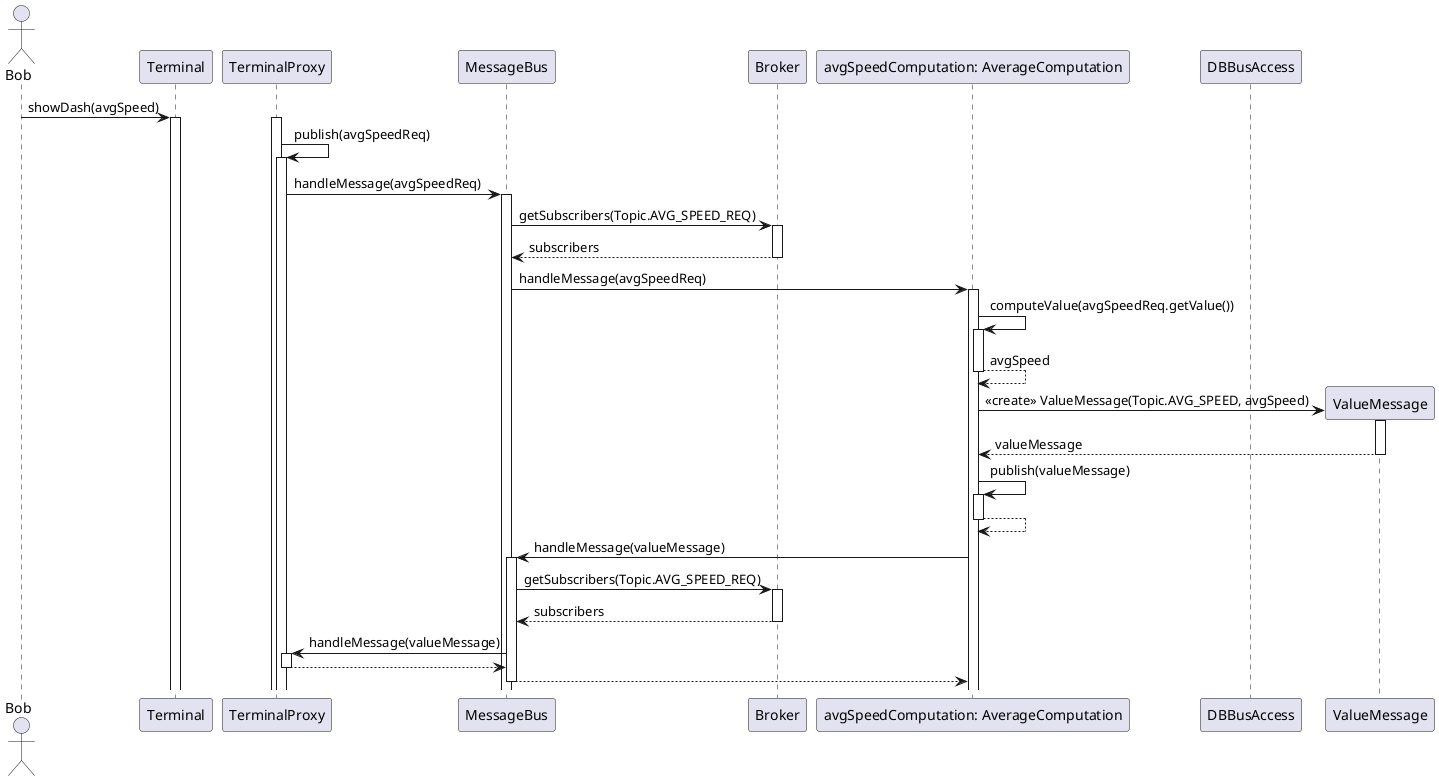 @startuml

actor Bob

participant Terminal

participant TerminalProxy

participant MessageBus

participant Broker


participant "avgSpeedComputation: AverageComputation" as AVGSCALC



participant DBBusAccess

Bob -> Terminal: showDash(avgSpeed)
activate Terminal



activate TerminalProxy

TerminalProxy -> TerminalProxy: publish(avgSpeedReq)
activate TerminalProxy

TerminalProxy -> MessageBus: handleMessage(avgSpeedReq)
activate MessageBus

MessageBus -> Broker: getSubscribers(Topic.AVG_SPEED_REQ)
activate Broker

Broker --> MessageBus: subscribers
deactivate Broker

MessageBus -> AVGSCALC: handleMessage(avgSpeedReq)
activate AVGSCALC

AVGSCALC -> AVGSCALC: computeValue(avgSpeedReq.getValue())
activate AVGSCALC
AVGSCALC --> AVGSCALC: avgSpeed
deactivate AVGSCALC

create ValueMessage

AVGSCALC -> ValueMessage: <<create>> ValueMessage(Topic.AVG_SPEED, avgSpeed)
activate ValueMessage
ValueMessage --> AVGSCALC: valueMessage
deactivate ValueMessage

AVGSCALC -> AVGSCALC: publish(valueMessage)
activate AVGSCALC
AVGSCALC --> AVGSCALC:
deactivate AVGSCALC

AVGSCALC -> MessageBus: handleMessage(valueMessage)
activate MessageBus

MessageBus -> Broker: getSubscribers(Topic.AVG_SPEED_REQ)
activate Broker

Broker --> MessageBus: subscribers
deactivate Broker

MessageBus -> TerminalProxy: handleMessage(valueMessage)
activate TerminalProxy

TerminalProxy --> MessageBus:
deactivate TerminalProxy

MessageBus --> AVGSCALC:
deactivate MessageBus


@enduml